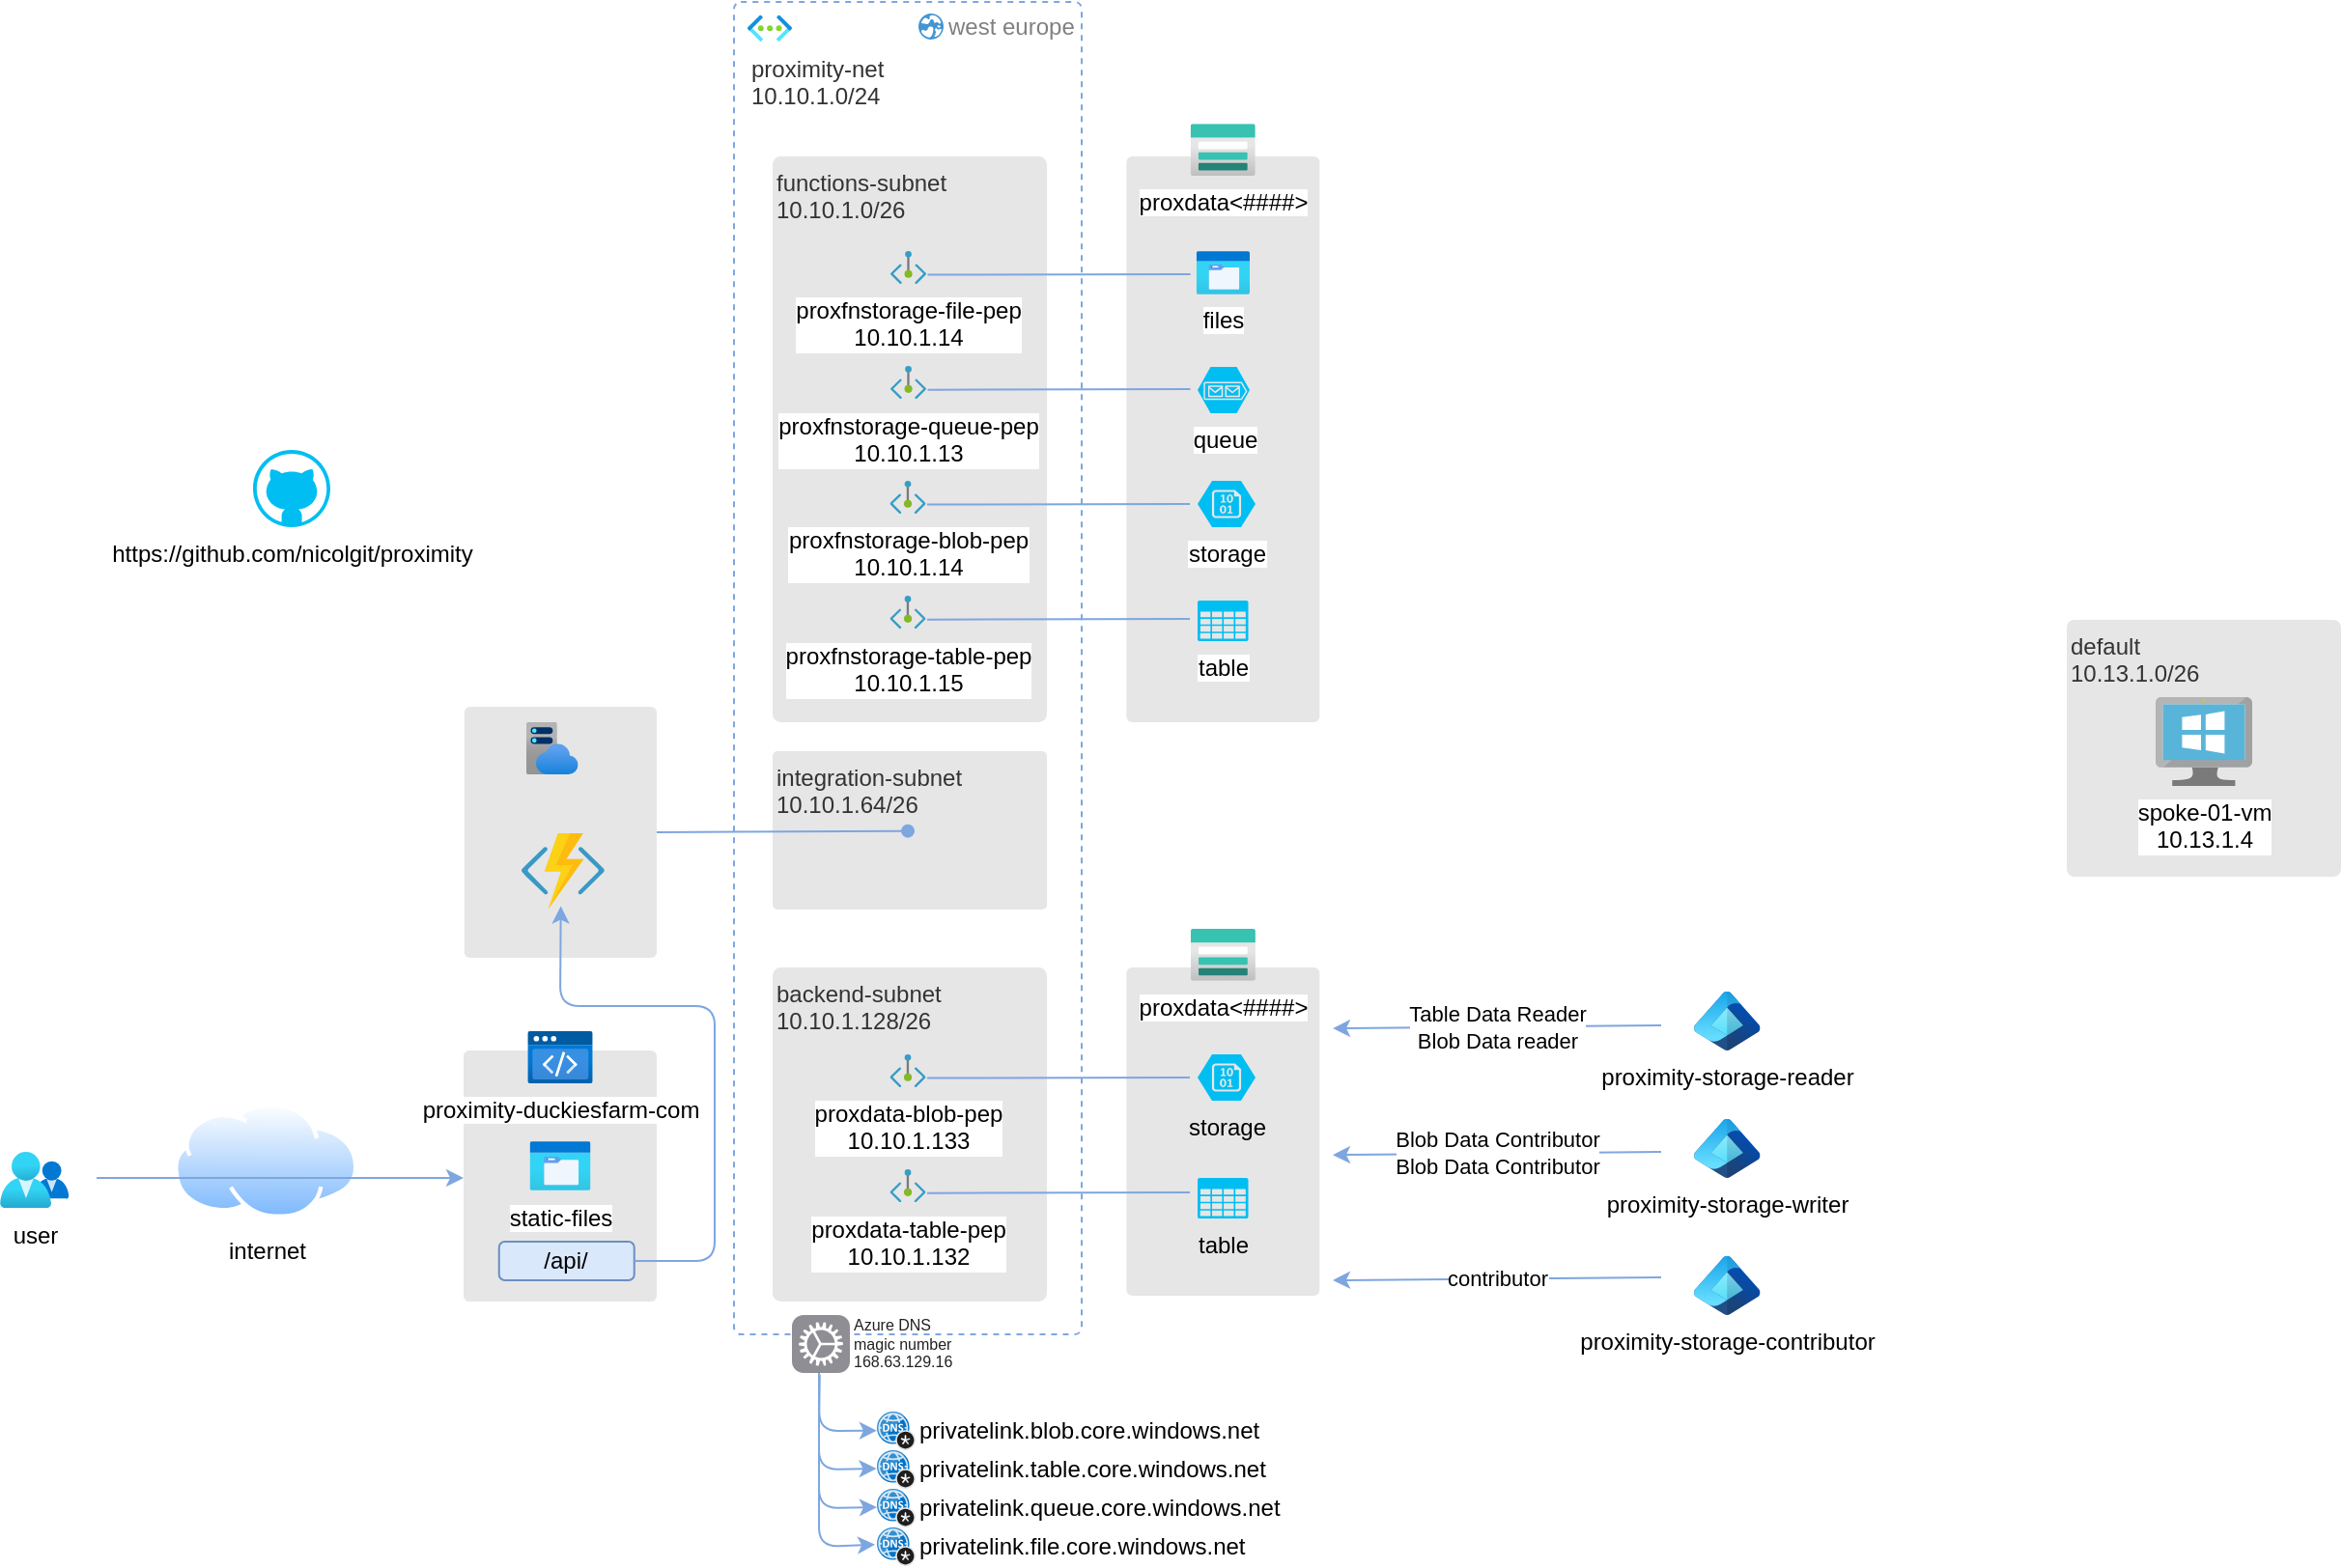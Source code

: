 <mxfile version="28.1.2">
  <diagram name="Page-1" id="o_94vid7xFebRi_YSR5-">
    <mxGraphModel dx="2177" dy="990" grid="1" gridSize="10" guides="1" tooltips="1" connect="1" arrows="1" fold="1" page="1" pageScale="1" pageWidth="827" pageHeight="1169" math="0" shadow="0">
      <root>
        <mxCell id="0" />
        <mxCell id="1" parent="0" />
        <mxCell id="iYKLwUi34a5PwU0SG7X0-5" value="" style="rounded=1;whiteSpace=wrap;html=1;fontSize=12;arcSize=3;strokeColor=none;fillColor=#E6E6E6;align=left;verticalAlign=top;fontColor=#333333;fontFamily=Helvetica;" parent="1" vertex="1">
          <mxGeometry x="533.19" y="500" width="100" height="170" as="geometry" />
        </mxCell>
        <mxCell id="TZj7A_iM_BkXJGJBP_RB-16" value="" style="rounded=1;whiteSpace=wrap;html=1;fontSize=12;arcSize=3;strokeColor=none;fillColor=#E6E6E6;align=left;verticalAlign=top;fontColor=#333333;fontFamily=Helvetica;" parent="1" vertex="1">
          <mxGeometry x="190" y="543" width="100" height="130" as="geometry" />
        </mxCell>
        <mxCell id="TZj7A_iM_BkXJGJBP_RB-13" value="" style="rounded=1;whiteSpace=wrap;html=1;fontSize=12;arcSize=3;strokeColor=none;fillColor=#E6E6E6;align=left;verticalAlign=top;fontColor=#333333;fontFamily=Helvetica;" parent="1" vertex="1">
          <mxGeometry x="190.38" y="365" width="99.62" height="130" as="geometry" />
        </mxCell>
        <mxCell id="TZj7A_iM_BkXJGJBP_RB-2" value="" style="rounded=1;whiteSpace=wrap;html=1;fontSize=16;dashed=1;strokeColor=#7EA6E0;arcSize=2;fontFamily=Helvetica;" parent="1" vertex="1">
          <mxGeometry x="330" width="180" height="690" as="geometry" />
        </mxCell>
        <mxCell id="TZj7A_iM_BkXJGJBP_RB-3" value="proximity-net&lt;br&gt;10.10.1.0/24" style="aspect=fixed;html=1;points=[];align=left;image;fontSize=12;image=img/lib/azure2/networking/Virtual_Networks.svg;fontColor=#333333;fontFamily=Helvetica;" parent="1" vertex="1">
          <mxGeometry x="337" y="6.77" width="23" height="13.73" as="geometry" />
        </mxCell>
        <mxCell id="TZj7A_iM_BkXJGJBP_RB-4" value="functions-subnet&lt;br&gt;10.10.1.0/26" style="rounded=1;whiteSpace=wrap;html=1;fontSize=12;arcSize=3;strokeColor=none;fillColor=#E6E6E6;align=left;verticalAlign=top;fontColor=#333333;fontFamily=Helvetica;" parent="1" vertex="1">
          <mxGeometry x="350" y="80" width="142" height="293" as="geometry" />
        </mxCell>
        <mxCell id="TZj7A_iM_BkXJGJBP_RB-5" value="" style="group;fontFamily=Helvetica;" parent="1" vertex="1" connectable="0">
          <mxGeometry x="1020" y="320" width="142" height="133" as="geometry" />
        </mxCell>
        <mxCell id="TZj7A_iM_BkXJGJBP_RB-6" value="default&lt;br&gt;10.13.1.0/26" style="rounded=1;whiteSpace=wrap;html=1;fontSize=12;arcSize=3;strokeColor=none;fillColor=#E6E6E6;fontColor=#333333;align=left;verticalAlign=top;fontFamily=Helvetica;" parent="TZj7A_iM_BkXJGJBP_RB-5" vertex="1">
          <mxGeometry width="142" height="133" as="geometry" />
        </mxCell>
        <mxCell id="TZj7A_iM_BkXJGJBP_RB-7" value="spoke-01-vm&lt;br&gt;10.13.1.4" style="image;sketch=0;aspect=fixed;html=1;points=[];align=center;fontSize=12;image=img/lib/mscae/VirtualMachineWindows.svg;fontFamily=Helvetica;" parent="TZj7A_iM_BkXJGJBP_RB-5" vertex="1">
          <mxGeometry x="46" y="40" width="50" height="46" as="geometry" />
        </mxCell>
        <mxCell id="TZj7A_iM_BkXJGJBP_RB-8" value="west europe" style="shadow=0;dashed=0;html=1;strokeColor=none;fillColor=#4495D1;labelPosition=right;verticalLabelPosition=middle;verticalAlign=middle;align=left;outlineConnect=0;shape=mxgraph.veeam.globe;fontSize=12;fontColor=#808080;direction=south;rotation=0;fontFamily=Helvetica;" parent="1" vertex="1">
          <mxGeometry x="425.5" y="6.0" width="13" height="13.5" as="geometry" />
        </mxCell>
        <mxCell id="TZj7A_iM_BkXJGJBP_RB-9" value="integration-subnet&lt;br&gt;10.10.1.64/26" style="rounded=1;whiteSpace=wrap;html=1;fontSize=12;arcSize=3;strokeColor=none;fillColor=#E6E6E6;align=left;verticalAlign=top;fontColor=#333333;fontFamily=Helvetica;" parent="1" vertex="1">
          <mxGeometry x="350" y="388" width="142" height="82" as="geometry" />
        </mxCell>
        <mxCell id="TZj7A_iM_BkXJGJBP_RB-10" value="backend-subnet&lt;br&gt;10.10.1.128/26" style="rounded=1;whiteSpace=wrap;html=1;fontSize=12;arcSize=3;strokeColor=none;fillColor=#E6E6E6;align=left;verticalAlign=top;fontColor=#333333;fontFamily=Helvetica;" parent="1" vertex="1">
          <mxGeometry x="350" y="500" width="142" height="173" as="geometry" />
        </mxCell>
        <mxCell id="TZj7A_iM_BkXJGJBP_RB-11" value="" style="image;sketch=0;aspect=fixed;html=1;points=[];align=center;fontSize=12;image=img/lib/mscae/Functions.svg;" parent="1" vertex="1">
          <mxGeometry x="220" y="430.5" width="42.93" height="39.5" as="geometry" />
        </mxCell>
        <mxCell id="TZj7A_iM_BkXJGJBP_RB-12" value="" style="image;aspect=fixed;html=1;points=[];align=center;fontSize=12;image=img/lib/azure2/app_services/App_Service_Plans.svg;" parent="1" vertex="1">
          <mxGeometry x="222.38" y="373" width="27" height="27" as="geometry" />
        </mxCell>
        <mxCell id="TZj7A_iM_BkXJGJBP_RB-15" value="proximity-duckiesfarm-com" style="image;aspect=fixed;html=1;points=[];align=center;fontSize=12;image=img/lib/azure2/preview/Static_Apps.svg;" parent="1" vertex="1">
          <mxGeometry x="223.13" y="533" width="33.75" height="27" as="geometry" />
        </mxCell>
        <mxCell id="TZj7A_iM_BkXJGJBP_RB-17" value="static-files" style="image;aspect=fixed;html=1;points=[];align=center;fontSize=12;image=img/lib/azure2/general/Storage_Azure_Files.svg;" parent="1" vertex="1">
          <mxGeometry x="224.28" y="590" width="31.45" height="25.56" as="geometry" />
        </mxCell>
        <mxCell id="TZj7A_iM_BkXJGJBP_RB-18" value="/api/" style="rounded=1;whiteSpace=wrap;html=1;fillColor=#dae8fc;strokeColor=#6c8ebf;" parent="1" vertex="1">
          <mxGeometry x="208.37" y="642" width="70" height="20" as="geometry" />
        </mxCell>
        <mxCell id="TZj7A_iM_BkXJGJBP_RB-19" value="internet" style="image;aspect=fixed;perimeter=ellipsePerimeter;html=1;align=center;shadow=0;dashed=0;spacingTop=3;image=img/lib/active_directory/internet_cloud.svg;" parent="1" vertex="1">
          <mxGeometry x="40" y="570" width="95.24" height="60" as="geometry" />
        </mxCell>
        <mxCell id="TZj7A_iM_BkXJGJBP_RB-20" value="" style="endArrow=classic;html=1;rounded=1;curved=0;strokeColor=#7EA6E0;" parent="1" edge="1">
          <mxGeometry width="50" height="50" relative="1" as="geometry">
            <mxPoint y="609" as="sourcePoint" />
            <mxPoint x="190" y="609" as="targetPoint" />
            <Array as="points" />
          </mxGeometry>
        </mxCell>
        <mxCell id="TZj7A_iM_BkXJGJBP_RB-21" value="user" style="image;aspect=fixed;html=1;points=[];align=center;fontSize=12;image=img/lib/azure2/management_governance/My_Customers.svg;" parent="1" vertex="1">
          <mxGeometry x="-50" y="595.56" width="35.73" height="29" as="geometry" />
        </mxCell>
        <mxCell id="TZj7A_iM_BkXJGJBP_RB-24" value="" style="endArrow=oval;html=1;rounded=1;curved=0;strokeColor=#7EA6E0;exitX=1;exitY=0.5;exitDx=0;exitDy=0;endFill=1;entryX=0.493;entryY=0.504;entryDx=0;entryDy=0;entryPerimeter=0;" parent="1" source="TZj7A_iM_BkXJGJBP_RB-13" target="TZj7A_iM_BkXJGJBP_RB-9" edge="1">
          <mxGeometry width="50" height="50" relative="1" as="geometry">
            <mxPoint x="170" y="510" as="sourcePoint" />
            <mxPoint x="350" y="455" as="targetPoint" />
            <Array as="points" />
          </mxGeometry>
        </mxCell>
        <mxCell id="TZj7A_iM_BkXJGJBP_RB-26" value="" style="endArrow=classic;html=1;rounded=1;entryX=0.474;entryY=0.956;entryDx=0;entryDy=0;entryPerimeter=0;curved=0;strokeColor=#7EA6E0;exitX=1;exitY=0.5;exitDx=0;exitDy=0;" parent="1" source="TZj7A_iM_BkXJGJBP_RB-18" target="TZj7A_iM_BkXJGJBP_RB-11" edge="1">
          <mxGeometry width="50" height="50" relative="1" as="geometry">
            <mxPoint x="240" y="330" as="sourcePoint" />
            <mxPoint x="275" y="300" as="targetPoint" />
            <Array as="points">
              <mxPoint x="320" y="652" />
              <mxPoint x="320" y="520" />
              <mxPoint x="240" y="520" />
            </Array>
          </mxGeometry>
        </mxCell>
        <mxCell id="iYKLwUi34a5PwU0SG7X0-1" value="table" style="verticalLabelPosition=bottom;html=1;verticalAlign=top;align=center;strokeColor=none;fillColor=#00BEF2;shape=mxgraph.azure.storage;pointerEvents=1;" parent="1" vertex="1">
          <mxGeometry x="570" y="609" width="26.25" height="21" as="geometry" />
        </mxCell>
        <mxCell id="iYKLwUi34a5PwU0SG7X0-2" value="storage" style="verticalLabelPosition=bottom;html=1;verticalAlign=top;align=center;strokeColor=none;fillColor=#00BEF2;shape=mxgraph.azure.storage_blob;" parent="1" vertex="1">
          <mxGeometry x="570" y="545" width="30" height="24" as="geometry" />
        </mxCell>
        <mxCell id="iYKLwUi34a5PwU0SG7X0-3" value="proxdata&amp;lt;####&amp;gt;" style="image;aspect=fixed;html=1;points=[];align=center;fontSize=12;image=img/lib/azure2/storage/Storage_Accounts.svg;" parent="1" vertex="1">
          <mxGeometry x="566.38" y="480" width="33.62" height="26.9" as="geometry" />
        </mxCell>
        <mxCell id="iYKLwUi34a5PwU0SG7X0-4" value="&lt;div&gt;proxdata-blob-pep&lt;/div&gt;&lt;div&gt;10.10.1.133&lt;/div&gt;" style="image;aspect=fixed;html=1;points=[];align=center;fontSize=12;image=img/lib/azure2/networking/Private_Endpoint.svg;" parent="1" vertex="1">
          <mxGeometry x="410.73" y="545" width="18.54" height="17" as="geometry" />
        </mxCell>
        <mxCell id="iYKLwUi34a5PwU0SG7X0-7" value="" style="endArrow=none;html=1;rounded=1;curved=0;strokeColor=#7EA6E0;exitX=0.493;exitY=0.451;exitDx=0;exitDy=0;endFill=0;exitPerimeter=0;" parent="1" edge="1">
          <mxGeometry width="50" height="50" relative="1" as="geometry">
            <mxPoint x="429.996" y="557.273" as="sourcePoint" />
            <mxPoint x="566" y="557" as="targetPoint" />
            <Array as="points" />
          </mxGeometry>
        </mxCell>
        <mxCell id="iYKLwUi34a5PwU0SG7X0-8" value="&lt;div&gt;&lt;span style=&quot;background-color: light-dark(#ffffff, var(--ge-dark-color, #121212)); color: light-dark(rgb(0, 0, 0), rgb(255, 255, 255));&quot;&gt;proxdata-table-pep&lt;/span&gt;&lt;/div&gt;&lt;div&gt;10.10.1.132&lt;/div&gt;" style="image;aspect=fixed;html=1;points=[];align=center;fontSize=12;image=img/lib/azure2/networking/Private_Endpoint.svg;" parent="1" vertex="1">
          <mxGeometry x="410.73" y="604.56" width="18.54" height="17" as="geometry" />
        </mxCell>
        <mxCell id="iYKLwUi34a5PwU0SG7X0-9" value="" style="endArrow=none;html=1;rounded=1;curved=0;strokeColor=#7EA6E0;exitX=0.493;exitY=0.451;exitDx=0;exitDy=0;endFill=0;exitPerimeter=0;" parent="1" edge="1">
          <mxGeometry width="50" height="50" relative="1" as="geometry">
            <mxPoint x="429.996" y="616.833" as="sourcePoint" />
            <mxPoint x="566" y="616.56" as="targetPoint" />
            <Array as="points" />
          </mxGeometry>
        </mxCell>
        <mxCell id="iYKLwUi34a5PwU0SG7X0-10" value="&lt;div&gt;&lt;span style=&quot;background-color: transparent; color: light-dark(rgb(0, 0, 0), rgb(255, 255, 255));&quot;&gt;https://github.com/nicolgit/proximity&lt;/span&gt;&lt;/div&gt;" style="verticalLabelPosition=bottom;html=1;verticalAlign=top;align=center;strokeColor=none;fillColor=#00BEF2;shape=mxgraph.azure.github_code;pointerEvents=1;labelPosition=center;" parent="1" vertex="1">
          <mxGeometry x="81.0" y="232" width="40" height="40" as="geometry" />
        </mxCell>
        <mxCell id="GV5Pj42Ep5QnTts1L2Bw-1" value="" style="rounded=1;whiteSpace=wrap;html=1;fontSize=12;arcSize=3;strokeColor=none;fillColor=#E6E6E6;align=left;verticalAlign=top;fontColor=#333333;fontFamily=Helvetica;" parent="1" vertex="1">
          <mxGeometry x="533.19" y="80" width="100" height="293" as="geometry" />
        </mxCell>
        <mxCell id="GV5Pj42Ep5QnTts1L2Bw-2" value="table" style="verticalLabelPosition=bottom;html=1;verticalAlign=top;align=center;strokeColor=none;fillColor=#00BEF2;shape=mxgraph.azure.storage;pointerEvents=1;labelBackgroundColor=default;" parent="1" vertex="1">
          <mxGeometry x="570" y="310" width="26.25" height="21" as="geometry" />
        </mxCell>
        <mxCell id="GV5Pj42Ep5QnTts1L2Bw-3" value="storage" style="verticalLabelPosition=bottom;html=1;verticalAlign=top;align=center;strokeColor=none;fillColor=#00BEF2;shape=mxgraph.azure.storage_blob;labelBackgroundColor=default;" parent="1" vertex="1">
          <mxGeometry x="570" y="248" width="30" height="24" as="geometry" />
        </mxCell>
        <mxCell id="GV5Pj42Ep5QnTts1L2Bw-4" value="proxdata&amp;lt;####&amp;gt;" style="image;aspect=fixed;html=1;points=[];align=center;fontSize=12;image=img/lib/azure2/storage/Storage_Accounts.svg;" parent="1" vertex="1">
          <mxGeometry x="566.31" y="63.1" width="33.62" height="26.9" as="geometry" />
        </mxCell>
        <mxCell id="GV5Pj42Ep5QnTts1L2Bw-5" value="&lt;div&gt;proxfnstorage-blob-pep&lt;/div&gt;&lt;div&gt;10.10.1.14&lt;/div&gt;" style="image;aspect=fixed;html=1;points=[];align=center;fontSize=12;image=img/lib/azure2/networking/Private_Endpoint.svg;" parent="1" vertex="1">
          <mxGeometry x="410.73" y="248" width="18.54" height="17" as="geometry" />
        </mxCell>
        <mxCell id="GV5Pj42Ep5QnTts1L2Bw-6" value="" style="endArrow=none;html=1;rounded=1;curved=0;strokeColor=#7EA6E0;exitX=0.493;exitY=0.451;exitDx=0;exitDy=0;endFill=0;exitPerimeter=0;" parent="1" edge="1">
          <mxGeometry width="50" height="50" relative="1" as="geometry">
            <mxPoint x="429.996" y="260.273" as="sourcePoint" />
            <mxPoint x="566" y="260" as="targetPoint" />
            <Array as="points" />
          </mxGeometry>
        </mxCell>
        <mxCell id="GV5Pj42Ep5QnTts1L2Bw-7" value="&lt;div&gt;&lt;span style=&quot;background-color: light-dark(#ffffff, var(--ge-dark-color, #121212)); color: light-dark(rgb(0, 0, 0), rgb(255, 255, 255));&quot;&gt;proxfnstorage-table-pep&lt;/span&gt;&lt;/div&gt;&lt;div&gt;10.10.1.15&lt;/div&gt;" style="image;aspect=fixed;html=1;points=[];align=center;fontSize=12;image=img/lib/azure2/networking/Private_Endpoint.svg;" parent="1" vertex="1">
          <mxGeometry x="410.73" y="307.56" width="18.54" height="17" as="geometry" />
        </mxCell>
        <mxCell id="GV5Pj42Ep5QnTts1L2Bw-8" value="" style="endArrow=none;html=1;rounded=1;curved=0;strokeColor=#7EA6E0;exitX=0.493;exitY=0.451;exitDx=0;exitDy=0;endFill=0;exitPerimeter=0;" parent="1" edge="1">
          <mxGeometry width="50" height="50" relative="1" as="geometry">
            <mxPoint x="429.996" y="319.833" as="sourcePoint" />
            <mxPoint x="566" y="319.56" as="targetPoint" />
            <Array as="points" />
          </mxGeometry>
        </mxCell>
        <mxCell id="GV5Pj42Ep5QnTts1L2Bw-9" value="queue" style="verticalLabelPosition=bottom;html=1;verticalAlign=top;align=center;strokeColor=none;fillColor=#00BEF2;shape=mxgraph.azure.storage_queue;labelBackgroundColor=default;" parent="1" vertex="1">
          <mxGeometry x="570" y="189" width="27" height="24" as="geometry" />
        </mxCell>
        <mxCell id="GV5Pj42Ep5QnTts1L2Bw-10" value="files" style="image;aspect=fixed;html=1;points=[];align=center;fontSize=12;image=img/lib/azure2/general/Storage_Azure_Files.svg;" parent="1" vertex="1">
          <mxGeometry x="569.38" y="129" width="27.62" height="22.44" as="geometry" />
        </mxCell>
        <mxCell id="GV5Pj42Ep5QnTts1L2Bw-12" value="&lt;div&gt;proxfnstorage-file-pep&lt;/div&gt;&lt;div&gt;10.10.1.14&lt;/div&gt;" style="image;aspect=fixed;html=1;points=[];align=center;fontSize=12;image=img/lib/azure2/networking/Private_Endpoint.svg;" parent="1" vertex="1">
          <mxGeometry x="411" y="129" width="18.54" height="17" as="geometry" />
        </mxCell>
        <mxCell id="GV5Pj42Ep5QnTts1L2Bw-13" value="" style="endArrow=none;html=1;rounded=1;curved=0;strokeColor=#7EA6E0;exitX=0.493;exitY=0.451;exitDx=0;exitDy=0;endFill=0;exitPerimeter=0;" parent="1" edge="1">
          <mxGeometry width="50" height="50" relative="1" as="geometry">
            <mxPoint x="430.266" y="141.273" as="sourcePoint" />
            <mxPoint x="566.27" y="141" as="targetPoint" />
            <Array as="points" />
          </mxGeometry>
        </mxCell>
        <mxCell id="GV5Pj42Ep5QnTts1L2Bw-14" value="&lt;div&gt;&lt;span style=&quot;background-color: light-dark(#ffffff, var(--ge-dark-color, #121212)); color: light-dark(rgb(0, 0, 0), rgb(255, 255, 255));&quot;&gt;proxfnstorage-queue-pep&lt;/span&gt;&lt;/div&gt;&lt;div&gt;10.10.1.13&lt;/div&gt;" style="image;aspect=fixed;html=1;points=[];align=center;fontSize=12;image=img/lib/azure2/networking/Private_Endpoint.svg;" parent="1" vertex="1">
          <mxGeometry x="411" y="188.56" width="18.54" height="17" as="geometry" />
        </mxCell>
        <mxCell id="GV5Pj42Ep5QnTts1L2Bw-15" value="" style="endArrow=none;html=1;rounded=1;curved=0;strokeColor=#7EA6E0;exitX=0.493;exitY=0.451;exitDx=0;exitDy=0;endFill=0;exitPerimeter=0;" parent="1" edge="1">
          <mxGeometry width="50" height="50" relative="1" as="geometry">
            <mxPoint x="430.266" y="200.833" as="sourcePoint" />
            <mxPoint x="566.27" y="200.56" as="targetPoint" />
            <Array as="points" />
          </mxGeometry>
        </mxCell>
        <mxCell id="GV5Pj42Ep5QnTts1L2Bw-16" value="privatelink.blob.core.windows.net" style="image;sketch=0;aspect=fixed;html=1;points=[];align=left;fontSize=12;image=img/lib/mscae/DNS_Private_Zones.svg;labelPosition=right;verticalLabelPosition=middle;verticalAlign=middle;" parent="1" vertex="1">
          <mxGeometry x="404" y="730" width="20" height="20" as="geometry" />
        </mxCell>
        <mxCell id="GV5Pj42Ep5QnTts1L2Bw-17" value="Azure DNS magic number&lt;div&gt;168.63.129.16&lt;/div&gt;" style="html=1;strokeWidth=1;shadow=0;dashed=0;shape=mxgraph.ios7.misc.settings;fillColor=#8F8E94;strokeColor=none;buttonText=;strokeColor2=#222222;fontColor=#222222;fontSize=8;verticalLabelPosition=middle;verticalAlign=middle;align=left;sketch=0;labelPosition=right;whiteSpace=wrap;" parent="1" vertex="1">
          <mxGeometry x="360" y="680" width="30" height="30" as="geometry" />
        </mxCell>
        <mxCell id="GV5Pj42Ep5QnTts1L2Bw-18" value="privatelink.table.core.windows.net" style="image;sketch=0;aspect=fixed;html=1;points=[];align=left;fontSize=12;image=img/lib/mscae/DNS_Private_Zones.svg;labelPosition=right;verticalLabelPosition=middle;verticalAlign=middle;" parent="1" vertex="1">
          <mxGeometry x="404" y="750" width="20" height="20" as="geometry" />
        </mxCell>
        <mxCell id="GV5Pj42Ep5QnTts1L2Bw-19" value="privatelink.queue.core.windows.net" style="image;sketch=0;aspect=fixed;html=1;points=[];align=left;fontSize=12;image=img/lib/mscae/DNS_Private_Zones.svg;labelPosition=right;verticalLabelPosition=middle;verticalAlign=middle;" parent="1" vertex="1">
          <mxGeometry x="404" y="770" width="20" height="20" as="geometry" />
        </mxCell>
        <mxCell id="GV5Pj42Ep5QnTts1L2Bw-20" value="privatelink.file.core.windows.net" style="image;sketch=0;aspect=fixed;html=1;points=[];align=left;fontSize=12;image=img/lib/mscae/DNS_Private_Zones.svg;labelPosition=right;verticalLabelPosition=middle;verticalAlign=middle;" parent="1" vertex="1">
          <mxGeometry x="404" y="790" width="20" height="20" as="geometry" />
        </mxCell>
        <mxCell id="GV5Pj42Ep5QnTts1L2Bw-21" value="" style="endArrow=classic;html=1;rounded=1;curved=0;strokeColor=#7EA6E0;exitX=0.48;exitY=1.031;exitDx=0;exitDy=0;exitPerimeter=0;entryX=-0.002;entryY=0.491;entryDx=0;entryDy=0;entryPerimeter=0;" parent="1" source="GV5Pj42Ep5QnTts1L2Bw-17" target="GV5Pj42Ep5QnTts1L2Bw-16" edge="1">
          <mxGeometry width="50" height="50" relative="1" as="geometry">
            <mxPoint x="478" y="874" as="sourcePoint" />
            <mxPoint x="400" y="740" as="targetPoint" />
            <Array as="points">
              <mxPoint x="374" y="740" />
            </Array>
          </mxGeometry>
        </mxCell>
        <mxCell id="GV5Pj42Ep5QnTts1L2Bw-22" value="" style="endArrow=classic;html=1;rounded=1;curved=0;strokeColor=#7EA6E0;exitX=0.48;exitY=1.031;exitDx=0;exitDy=0;exitPerimeter=0;entryX=-0.011;entryY=0.475;entryDx=0;entryDy=0;entryPerimeter=0;" parent="1" target="GV5Pj42Ep5QnTts1L2Bw-18" edge="1">
          <mxGeometry width="50" height="50" relative="1" as="geometry">
            <mxPoint x="374" y="710" as="sourcePoint" />
            <mxPoint x="400" y="740" as="targetPoint" />
            <Array as="points">
              <mxPoint x="374" y="760" />
            </Array>
          </mxGeometry>
        </mxCell>
        <mxCell id="GV5Pj42Ep5QnTts1L2Bw-25" value="" style="endArrow=classic;html=1;rounded=1;curved=0;strokeColor=#7EA6E0;exitX=0.48;exitY=1.031;exitDx=0;exitDy=0;exitPerimeter=0;entryX=-0.002;entryY=0.477;entryDx=0;entryDy=0;entryPerimeter=0;" parent="1" target="GV5Pj42Ep5QnTts1L2Bw-19" edge="1">
          <mxGeometry width="50" height="50" relative="1" as="geometry">
            <mxPoint x="374" y="710" as="sourcePoint" />
            <mxPoint x="404" y="759" as="targetPoint" />
            <Array as="points">
              <mxPoint x="374" y="780" />
            </Array>
          </mxGeometry>
        </mxCell>
        <mxCell id="GV5Pj42Ep5QnTts1L2Bw-26" value="" style="endArrow=classic;html=1;rounded=1;curved=0;strokeColor=#7EA6E0;entryX=-0.048;entryY=0.443;entryDx=0;entryDy=0;entryPerimeter=0;" parent="1" target="GV5Pj42Ep5QnTts1L2Bw-20" edge="1">
          <mxGeometry width="50" height="50" relative="1" as="geometry">
            <mxPoint x="374" y="710" as="sourcePoint" />
            <mxPoint x="404" y="780" as="targetPoint" />
            <Array as="points">
              <mxPoint x="374" y="800" />
            </Array>
          </mxGeometry>
        </mxCell>
        <mxCell id="W8SiI3sBRh_1nAEU11s2-1" value="proximity-storage-reader" style="image;aspect=fixed;html=1;points=[];align=center;fontSize=12;image=img/lib/azure2/other/Entra_Identity.svg;" vertex="1" parent="1">
          <mxGeometry x="827" y="512.56" width="34.25" height="30.44" as="geometry" />
        </mxCell>
        <mxCell id="W8SiI3sBRh_1nAEU11s2-2" value="proximity-storage-writer" style="image;aspect=fixed;html=1;points=[];align=center;fontSize=12;image=img/lib/azure2/other/Entra_Identity.svg;" vertex="1" parent="1">
          <mxGeometry x="827" y="578.56" width="34.25" height="30.44" as="geometry" />
        </mxCell>
        <mxCell id="W8SiI3sBRh_1nAEU11s2-3" value="proximity-storage-contributor&lt;div&gt;&lt;br&gt;&lt;/div&gt;" style="image;aspect=fixed;html=1;points=[];align=center;fontSize=12;image=img/lib/azure2/other/Entra_Identity.svg;" vertex="1" parent="1">
          <mxGeometry x="827" y="649.56" width="34.25" height="30.44" as="geometry" />
        </mxCell>
        <mxCell id="W8SiI3sBRh_1nAEU11s2-4" value="Table Data Reader&lt;div&gt;Blob Data reader&lt;/div&gt;" style="endArrow=none;html=1;rounded=1;curved=0;strokeColor=#7EA6E0;exitX=0.493;exitY=0.451;exitDx=0;exitDy=0;endFill=0;exitPerimeter=0;startArrow=classic;startFill=1;" edge="1" parent="1">
          <mxGeometry width="50" height="50" relative="1" as="geometry">
            <mxPoint x="640" y="531.553" as="sourcePoint" />
            <mxPoint x="810" y="530" as="targetPoint" />
            <Array as="points" />
            <mxPoint as="offset" />
          </mxGeometry>
        </mxCell>
        <mxCell id="W8SiI3sBRh_1nAEU11s2-5" value="Blob Data Contributor&lt;div&gt;Blob Data Contributor&lt;/div&gt;" style="endArrow=none;html=1;rounded=1;curved=0;strokeColor=#7EA6E0;exitX=0.493;exitY=0.451;exitDx=0;exitDy=0;endFill=0;exitPerimeter=0;startArrow=classic;startFill=1;" edge="1" parent="1">
          <mxGeometry width="50" height="50" relative="1" as="geometry">
            <mxPoint x="640" y="597.113" as="sourcePoint" />
            <mxPoint x="810" y="595.56" as="targetPoint" />
            <Array as="points" />
            <mxPoint as="offset" />
          </mxGeometry>
        </mxCell>
        <mxCell id="W8SiI3sBRh_1nAEU11s2-6" value="contributor" style="endArrow=none;html=1;rounded=1;curved=0;strokeColor=#7EA6E0;exitX=0.493;exitY=0.451;exitDx=0;exitDy=0;endFill=0;exitPerimeter=0;startArrow=classic;startFill=1;" edge="1" parent="1">
          <mxGeometry width="50" height="50" relative="1" as="geometry">
            <mxPoint x="640" y="662.003" as="sourcePoint" />
            <mxPoint x="810" y="660.45" as="targetPoint" />
            <Array as="points" />
            <mxPoint as="offset" />
          </mxGeometry>
        </mxCell>
      </root>
    </mxGraphModel>
  </diagram>
</mxfile>
